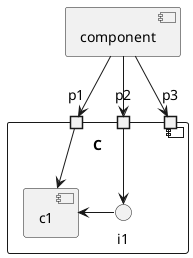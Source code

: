 @startuml
' left to right direction
component component as c
component C {
    component c1
    interface i1
    port p1
    port p2
    port p3
}

c --> p1
c --> p2
c --> p3
p1 --> c1
p2 --> i1
i1 -> c1

@enduml